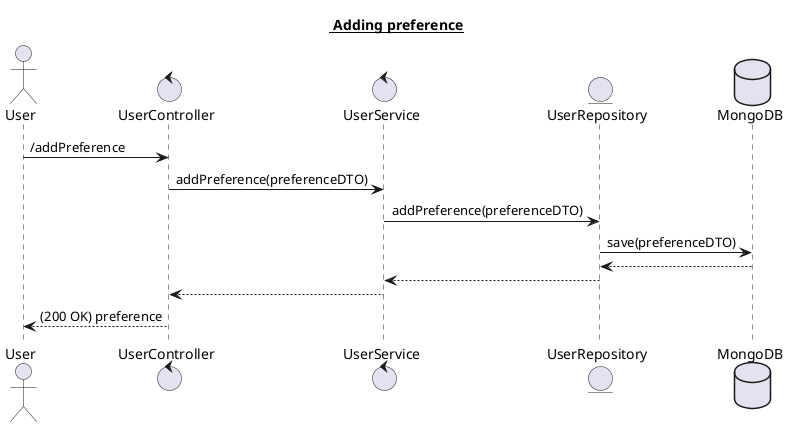 @startuml
title <U> Adding preference

actor User
control "UserController" as Controller
control "UserService" as Service
entity UserRepository as Dao
database MongoDB as DB

User -> Controller : /addPreference
Controller -> Service : addPreference(preferenceDTO)
Service -> Dao : addPreference(preferenceDTO)
Dao -> DB : save(preferenceDTO)
DB --> Dao
Dao --> Service
Service --> Controller
Controller --> User : (200 OK) preference


@enduml